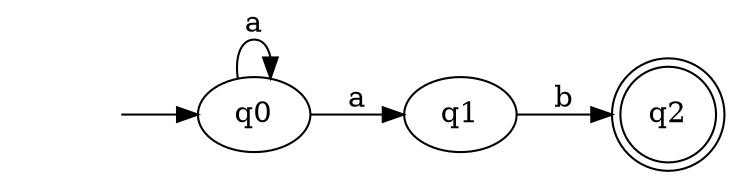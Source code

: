 digraph graph_1
{
	rankdir =  LR; node_start [label = "", shape = none]; 
	node_start ->  q0; 
	q2 [label =q2, shape = doublecircle]; 
	q0 -> q1 [label=a]; 
	q0 -> q0 [label=a]; 
	q1 -> q2 [label=b]; 
}